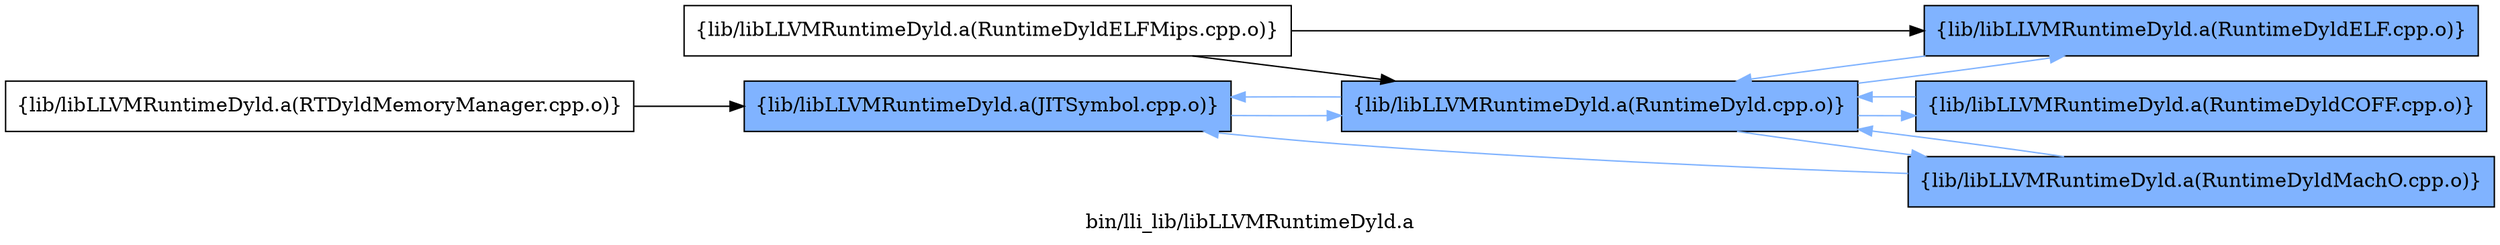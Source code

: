 digraph "bin/lli_lib/libLLVMRuntimeDyld.a" {
	label="bin/lli_lib/libLLVMRuntimeDyld.a";
	rankdir=LR;
	{ rank=same; Node0x5559b34d61f8;  }
	{ rank=same; Node0x5559b34da2f8;  }
	{ rank=same; Node0x5559b34d61f8;  }
	{ rank=same; Node0x5559b34da2f8;  }

	Node0x5559b34d61f8 [shape=record,shape=box,group=1,style=filled,fillcolor="0.600000 0.5 1",label="{lib/libLLVMRuntimeDyld.a(JITSymbol.cpp.o)}"];
	Node0x5559b34d61f8 -> Node0x5559b34da2f8[color="0.600000 0.5 1"];
	Node0x5559b34d5a78 [shape=record,shape=box,group=0,label="{lib/libLLVMRuntimeDyld.a(RTDyldMemoryManager.cpp.o)}"];
	Node0x5559b34d5a78 -> Node0x5559b34d61f8;
	Node0x5559b34da2f8 [shape=record,shape=box,group=1,style=filled,fillcolor="0.600000 0.5 1",label="{lib/libLLVMRuntimeDyld.a(RuntimeDyld.cpp.o)}"];
	Node0x5559b34da2f8 -> Node0x5559b34d61f8[color="0.600000 0.5 1"];
	Node0x5559b34da2f8 -> Node0x5559b34d9b28[color="0.600000 0.5 1"];
	Node0x5559b34da2f8 -> Node0x5559b34d9308[color="0.600000 0.5 1"];
	Node0x5559b34da2f8 -> Node0x5559b34d8c28[color="0.600000 0.5 1"];
	Node0x5559b34d9b28 [shape=record,shape=box,group=1,style=filled,fillcolor="0.600000 0.5 1",label="{lib/libLLVMRuntimeDyld.a(RuntimeDyldCOFF.cpp.o)}"];
	Node0x5559b34d9b28 -> Node0x5559b34da2f8[color="0.600000 0.5 1"];
	Node0x5559b34d9308 [shape=record,shape=box,group=1,style=filled,fillcolor="0.600000 0.5 1",label="{lib/libLLVMRuntimeDyld.a(RuntimeDyldELF.cpp.o)}"];
	Node0x5559b34d9308 -> Node0x5559b34da2f8[color="0.600000 0.5 1"];
	Node0x5559b34d8c28 [shape=record,shape=box,group=1,style=filled,fillcolor="0.600000 0.5 1",label="{lib/libLLVMRuntimeDyld.a(RuntimeDyldMachO.cpp.o)}"];
	Node0x5559b34d8c28 -> Node0x5559b34d61f8[color="0.600000 0.5 1"];
	Node0x5559b34d8c28 -> Node0x5559b34da2f8[color="0.600000 0.5 1"];
	Node0x5559b34d85e8 [shape=record,shape=box,group=0,label="{lib/libLLVMRuntimeDyld.a(RuntimeDyldELFMips.cpp.o)}"];
	Node0x5559b34d85e8 -> Node0x5559b34da2f8;
	Node0x5559b34d85e8 -> Node0x5559b34d9308;
}
